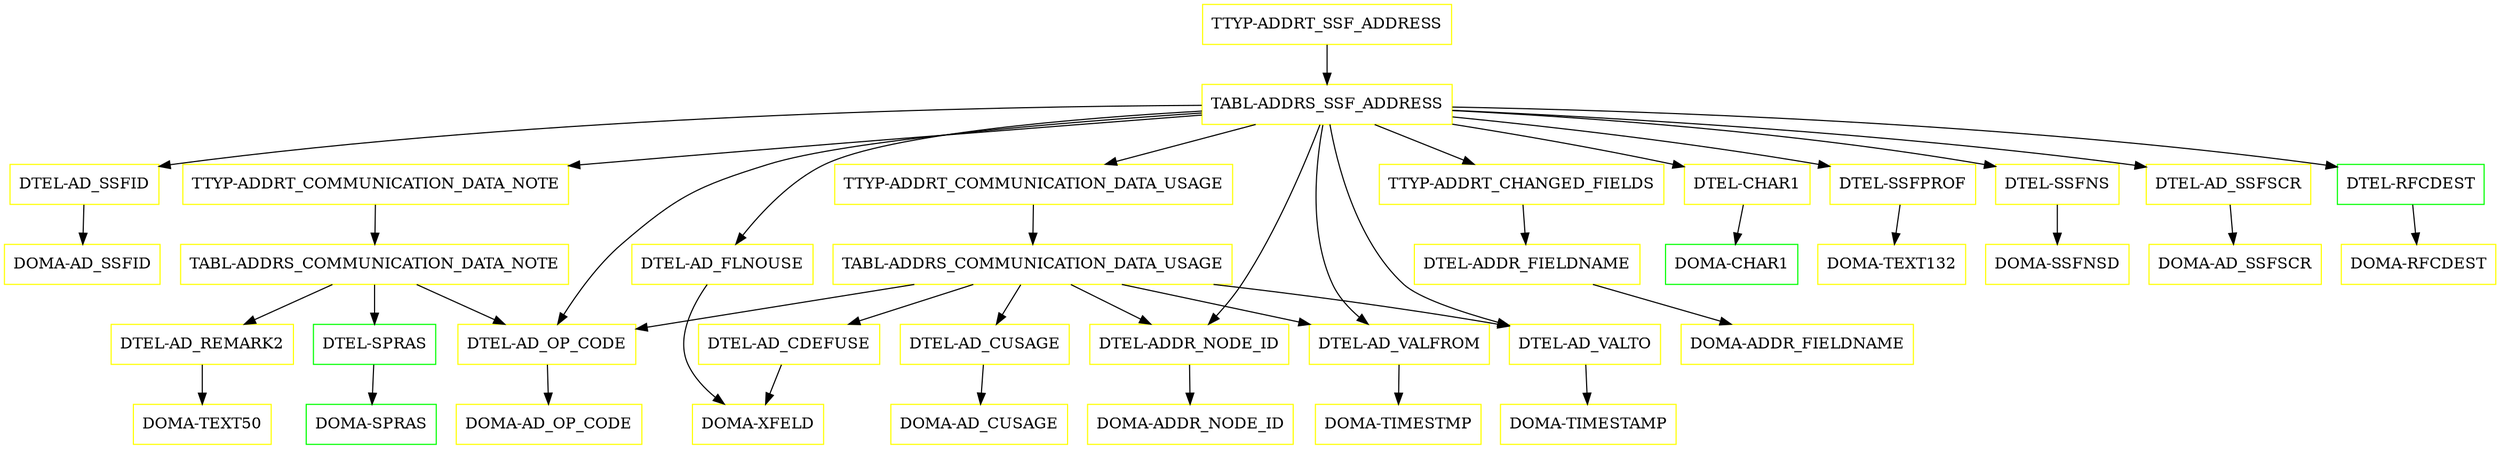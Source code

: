 digraph G {
  "TTYP-ADDRT_SSF_ADDRESS" [shape=box,color=yellow];
  "TABL-ADDRS_SSF_ADDRESS" [shape=box,color=yellow,URL="./TABL_ADDRS_SSF_ADDRESS.html"];
  "DTEL-AD_SSFID" [shape=box,color=yellow,URL="./DTEL_AD_SSFID.html"];
  "DOMA-AD_SSFID" [shape=box,color=yellow,URL="./DOMA_AD_SSFID.html"];
  "DTEL-AD_OP_CODE" [shape=box,color=yellow,URL="./DTEL_AD_OP_CODE.html"];
  "DOMA-AD_OP_CODE" [shape=box,color=yellow,URL="./DOMA_AD_OP_CODE.html"];
  "TTYP-ADDRT_COMMUNICATION_DATA_USAGE" [shape=box,color=yellow,URL="./TTYP_ADDRT_COMMUNICATION_DATA_USAGE.html"];
  "TABL-ADDRS_COMMUNICATION_DATA_USAGE" [shape=box,color=yellow,URL="./TABL_ADDRS_COMMUNICATION_DATA_USAGE.html"];
  "DTEL-ADDR_NODE_ID" [shape=box,color=yellow,URL="./DTEL_ADDR_NODE_ID.html"];
  "DOMA-ADDR_NODE_ID" [shape=box,color=yellow,URL="./DOMA_ADDR_NODE_ID.html"];
  "DTEL-AD_CDEFUSE" [shape=box,color=yellow,URL="./DTEL_AD_CDEFUSE.html"];
  "DOMA-XFELD" [shape=box,color=yellow,URL="./DOMA_XFELD.html"];
  "DTEL-AD_VALFROM" [shape=box,color=yellow,URL="./DTEL_AD_VALFROM.html"];
  "DOMA-TIMESTMP" [shape=box,color=yellow,URL="./DOMA_TIMESTMP.html"];
  "DTEL-AD_VALTO" [shape=box,color=yellow,URL="./DTEL_AD_VALTO.html"];
  "DOMA-TIMESTAMP" [shape=box,color=yellow,URL="./DOMA_TIMESTAMP.html"];
  "DTEL-AD_CUSAGE" [shape=box,color=yellow,URL="./DTEL_AD_CUSAGE.html"];
  "DOMA-AD_CUSAGE" [shape=box,color=yellow,URL="./DOMA_AD_CUSAGE.html"];
  "TTYP-ADDRT_COMMUNICATION_DATA_NOTE" [shape=box,color=yellow,URL="./TTYP_ADDRT_COMMUNICATION_DATA_NOTE.html"];
  "TABL-ADDRS_COMMUNICATION_DATA_NOTE" [shape=box,color=yellow,URL="./TABL_ADDRS_COMMUNICATION_DATA_NOTE.html"];
  "DTEL-AD_REMARK2" [shape=box,color=yellow,URL="./DTEL_AD_REMARK2.html"];
  "DOMA-TEXT50" [shape=box,color=yellow,URL="./DOMA_TEXT50.html"];
  "DTEL-SPRAS" [shape=box,color=green,URL="./DTEL_SPRAS.html"];
  "DOMA-SPRAS" [shape=box,color=green,URL="./DOMA_SPRAS.html"];
  "TTYP-ADDRT_CHANGED_FIELDS" [shape=box,color=yellow,URL="./TTYP_ADDRT_CHANGED_FIELDS.html"];
  "DTEL-ADDR_FIELDNAME" [shape=box,color=yellow,URL="./DTEL_ADDR_FIELDNAME.html"];
  "DOMA-ADDR_FIELDNAME" [shape=box,color=yellow,URL="./DOMA_ADDR_FIELDNAME.html"];
  "DTEL-CHAR1" [shape=box,color=yellow,URL="./DTEL_CHAR1.html"];
  "DOMA-CHAR1" [shape=box,color=green,URL="./DOMA_CHAR1.html"];
  "DTEL-SSFPROF" [shape=box,color=yellow,URL="./DTEL_SSFPROF.html"];
  "DOMA-TEXT132" [shape=box,color=yellow,URL="./DOMA_TEXT132.html"];
  "DTEL-SSFNS" [shape=box,color=yellow,URL="./DTEL_SSFNS.html"];
  "DOMA-SSFNSD" [shape=box,color=yellow,URL="./DOMA_SSFNSD.html"];
  "DTEL-AD_SSFSCR" [shape=box,color=yellow,URL="./DTEL_AD_SSFSCR.html"];
  "DOMA-AD_SSFSCR" [shape=box,color=yellow,URL="./DOMA_AD_SSFSCR.html"];
  "DTEL-RFCDEST" [shape=box,color=green,URL="./DTEL_RFCDEST.html"];
  "DOMA-RFCDEST" [shape=box,color=yellow,URL="./DOMA_RFCDEST.html"];
  "DTEL-AD_FLNOUSE" [shape=box,color=yellow,URL="./DTEL_AD_FLNOUSE.html"];
  "TTYP-ADDRT_SSF_ADDRESS" -> "TABL-ADDRS_SSF_ADDRESS";
  "TABL-ADDRS_SSF_ADDRESS" -> "DTEL-ADDR_NODE_ID";
  "TABL-ADDRS_SSF_ADDRESS" -> "DTEL-AD_FLNOUSE";
  "TABL-ADDRS_SSF_ADDRESS" -> "DTEL-RFCDEST";
  "TABL-ADDRS_SSF_ADDRESS" -> "DTEL-AD_SSFSCR";
  "TABL-ADDRS_SSF_ADDRESS" -> "DTEL-SSFNS";
  "TABL-ADDRS_SSF_ADDRESS" -> "DTEL-SSFPROF";
  "TABL-ADDRS_SSF_ADDRESS" -> "DTEL-CHAR1";
  "TABL-ADDRS_SSF_ADDRESS" -> "DTEL-AD_VALFROM";
  "TABL-ADDRS_SSF_ADDRESS" -> "DTEL-AD_VALTO";
  "TABL-ADDRS_SSF_ADDRESS" -> "TTYP-ADDRT_CHANGED_FIELDS";
  "TABL-ADDRS_SSF_ADDRESS" -> "TTYP-ADDRT_COMMUNICATION_DATA_NOTE";
  "TABL-ADDRS_SSF_ADDRESS" -> "TTYP-ADDRT_COMMUNICATION_DATA_USAGE";
  "TABL-ADDRS_SSF_ADDRESS" -> "DTEL-AD_OP_CODE";
  "TABL-ADDRS_SSF_ADDRESS" -> "DTEL-AD_SSFID";
  "DTEL-AD_SSFID" -> "DOMA-AD_SSFID";
  "DTEL-AD_OP_CODE" -> "DOMA-AD_OP_CODE";
  "TTYP-ADDRT_COMMUNICATION_DATA_USAGE" -> "TABL-ADDRS_COMMUNICATION_DATA_USAGE";
  "TABL-ADDRS_COMMUNICATION_DATA_USAGE" -> "DTEL-AD_CUSAGE";
  "TABL-ADDRS_COMMUNICATION_DATA_USAGE" -> "DTEL-AD_VALTO";
  "TABL-ADDRS_COMMUNICATION_DATA_USAGE" -> "DTEL-AD_VALFROM";
  "TABL-ADDRS_COMMUNICATION_DATA_USAGE" -> "DTEL-AD_CDEFUSE";
  "TABL-ADDRS_COMMUNICATION_DATA_USAGE" -> "DTEL-ADDR_NODE_ID";
  "TABL-ADDRS_COMMUNICATION_DATA_USAGE" -> "DTEL-AD_OP_CODE";
  "DTEL-ADDR_NODE_ID" -> "DOMA-ADDR_NODE_ID";
  "DTEL-AD_CDEFUSE" -> "DOMA-XFELD";
  "DTEL-AD_VALFROM" -> "DOMA-TIMESTMP";
  "DTEL-AD_VALTO" -> "DOMA-TIMESTAMP";
  "DTEL-AD_CUSAGE" -> "DOMA-AD_CUSAGE";
  "TTYP-ADDRT_COMMUNICATION_DATA_NOTE" -> "TABL-ADDRS_COMMUNICATION_DATA_NOTE";
  "TABL-ADDRS_COMMUNICATION_DATA_NOTE" -> "DTEL-SPRAS";
  "TABL-ADDRS_COMMUNICATION_DATA_NOTE" -> "DTEL-AD_REMARK2";
  "TABL-ADDRS_COMMUNICATION_DATA_NOTE" -> "DTEL-AD_OP_CODE";
  "DTEL-AD_REMARK2" -> "DOMA-TEXT50";
  "DTEL-SPRAS" -> "DOMA-SPRAS";
  "TTYP-ADDRT_CHANGED_FIELDS" -> "DTEL-ADDR_FIELDNAME";
  "DTEL-ADDR_FIELDNAME" -> "DOMA-ADDR_FIELDNAME";
  "DTEL-CHAR1" -> "DOMA-CHAR1";
  "DTEL-SSFPROF" -> "DOMA-TEXT132";
  "DTEL-SSFNS" -> "DOMA-SSFNSD";
  "DTEL-AD_SSFSCR" -> "DOMA-AD_SSFSCR";
  "DTEL-RFCDEST" -> "DOMA-RFCDEST";
  "DTEL-AD_FLNOUSE" -> "DOMA-XFELD";
}
